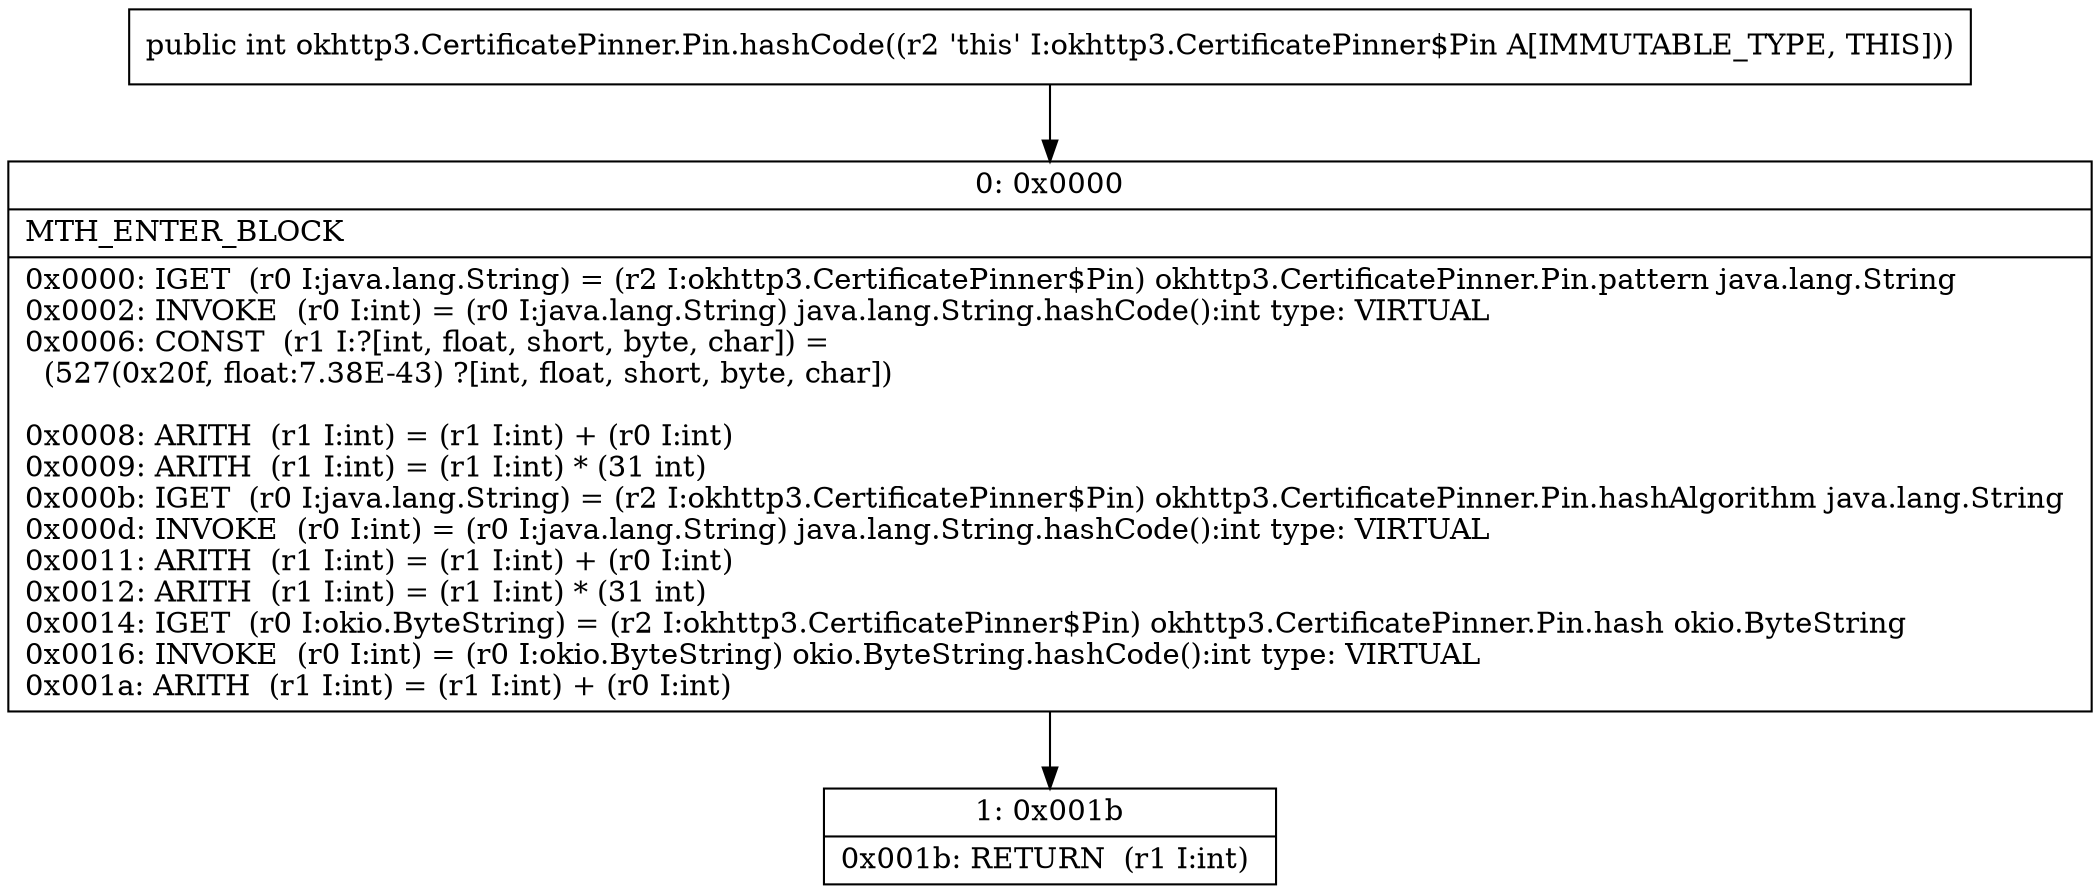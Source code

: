 digraph "CFG forokhttp3.CertificatePinner.Pin.hashCode()I" {
Node_0 [shape=record,label="{0\:\ 0x0000|MTH_ENTER_BLOCK\l|0x0000: IGET  (r0 I:java.lang.String) = (r2 I:okhttp3.CertificatePinner$Pin) okhttp3.CertificatePinner.Pin.pattern java.lang.String \l0x0002: INVOKE  (r0 I:int) = (r0 I:java.lang.String) java.lang.String.hashCode():int type: VIRTUAL \l0x0006: CONST  (r1 I:?[int, float, short, byte, char]) = \l  (527(0x20f, float:7.38E\-43) ?[int, float, short, byte, char])\l \l0x0008: ARITH  (r1 I:int) = (r1 I:int) + (r0 I:int) \l0x0009: ARITH  (r1 I:int) = (r1 I:int) * (31 int) \l0x000b: IGET  (r0 I:java.lang.String) = (r2 I:okhttp3.CertificatePinner$Pin) okhttp3.CertificatePinner.Pin.hashAlgorithm java.lang.String \l0x000d: INVOKE  (r0 I:int) = (r0 I:java.lang.String) java.lang.String.hashCode():int type: VIRTUAL \l0x0011: ARITH  (r1 I:int) = (r1 I:int) + (r0 I:int) \l0x0012: ARITH  (r1 I:int) = (r1 I:int) * (31 int) \l0x0014: IGET  (r0 I:okio.ByteString) = (r2 I:okhttp3.CertificatePinner$Pin) okhttp3.CertificatePinner.Pin.hash okio.ByteString \l0x0016: INVOKE  (r0 I:int) = (r0 I:okio.ByteString) okio.ByteString.hashCode():int type: VIRTUAL \l0x001a: ARITH  (r1 I:int) = (r1 I:int) + (r0 I:int) \l}"];
Node_1 [shape=record,label="{1\:\ 0x001b|0x001b: RETURN  (r1 I:int) \l}"];
MethodNode[shape=record,label="{public int okhttp3.CertificatePinner.Pin.hashCode((r2 'this' I:okhttp3.CertificatePinner$Pin A[IMMUTABLE_TYPE, THIS])) }"];
MethodNode -> Node_0;
Node_0 -> Node_1;
}

